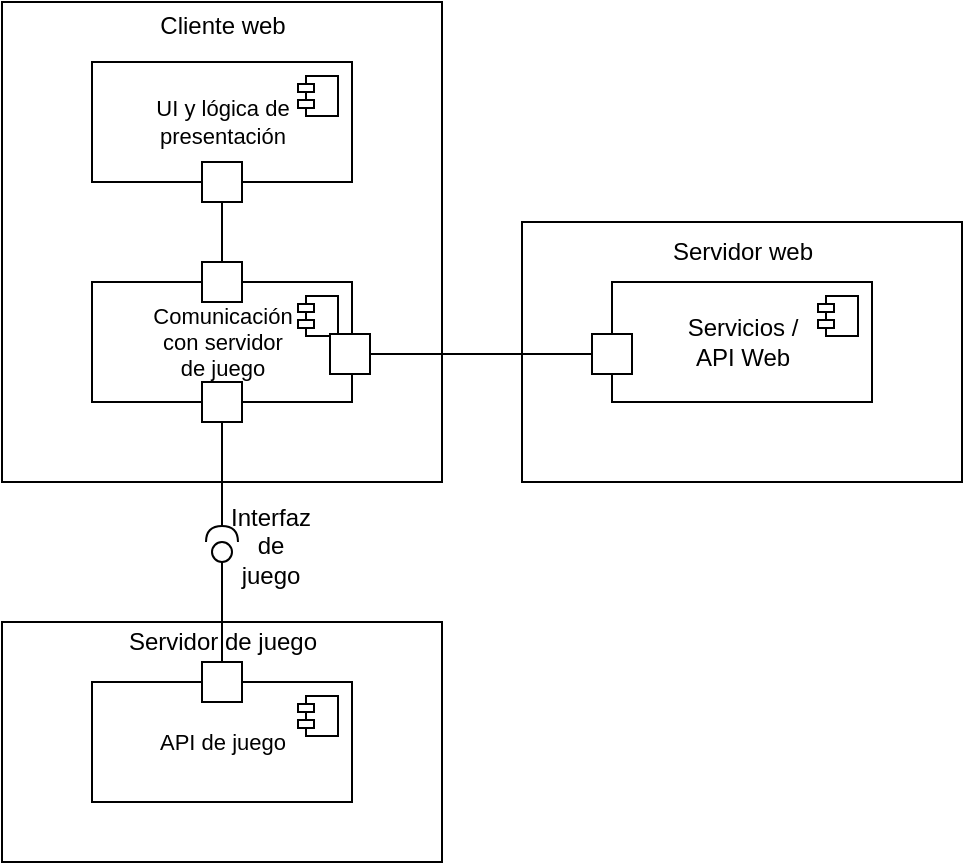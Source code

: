 <mxfile version="14.1.8" type="google" pages="3"><diagram id="JEY6OSEHnobiKYWzEdoY" name="Componentes"><mxGraphModel dx="1102" dy="630" grid="1" gridSize="10" guides="1" tooltips="1" connect="1" arrows="1" fold="1" page="1" pageScale="1" pageWidth="827" pageHeight="1169" math="0" shadow="0"><root><mxCell id="0"/><mxCell id="1" parent="0"/><mxCell id="-vLV9ew0Qfz_-aqrNW8P-1" value="&lt;div&gt;Servidor de juego&lt;/div&gt;&lt;div&gt;&lt;br&gt;&lt;/div&gt;&lt;div&gt;&lt;br&gt;&lt;/div&gt;&lt;div&gt;&lt;br&gt;&lt;/div&gt;&lt;div&gt;&lt;br&gt;&lt;/div&gt;&lt;div&gt;&lt;br&gt;&lt;/div&gt;&lt;div&gt;&lt;br&gt;&lt;/div&gt;&lt;div&gt;&lt;br&gt;&lt;/div&gt;" style="html=1;" parent="1" vertex="1"><mxGeometry x="280" y="430" width="220" height="120" as="geometry"/></mxCell><mxCell id="5uUh5k2xYx8rDXP_zeV0-11" value="&lt;div&gt;Cliente web&lt;/div&gt;&lt;div&gt;&lt;br&gt;&lt;/div&gt;&lt;div&gt;&lt;br&gt;&lt;/div&gt;&lt;div&gt;&lt;br&gt;&lt;/div&gt;&lt;div&gt;&lt;br&gt;&lt;/div&gt;&lt;div&gt;&lt;br&gt;&lt;/div&gt;&lt;div&gt;&lt;br&gt;&lt;/div&gt;&lt;div&gt;&lt;br&gt;&lt;/div&gt;&lt;div&gt;&lt;br&gt;&lt;/div&gt;&lt;div&gt;&lt;br&gt;&lt;/div&gt;&lt;div&gt;&lt;br&gt;&lt;/div&gt;&lt;div&gt;&lt;br&gt;&lt;/div&gt;&lt;div&gt;&lt;br&gt;&lt;/div&gt;&lt;div&gt;&lt;br&gt;&lt;/div&gt;&lt;div&gt;&lt;br&gt;&lt;/div&gt;&lt;div&gt;&lt;br&gt;&lt;/div&gt;" style="html=1;" parent="1" vertex="1"><mxGeometry x="280" y="120" width="220" height="240" as="geometry"/></mxCell><mxCell id="5uUh5k2xYx8rDXP_zeV0-5" value="&lt;div style=&quot;font-size: 11px&quot;&gt;&lt;font style=&quot;font-size: 11px&quot;&gt;UI y lógica de&lt;/font&gt;&lt;/div&gt;&lt;div style=&quot;font-size: 11px&quot;&gt;&lt;font style=&quot;font-size: 11px&quot;&gt;presentación&lt;/font&gt;&lt;/div&gt;" style="html=1;dropTarget=0;" parent="1" vertex="1"><mxGeometry x="325" y="150" width="130" height="60" as="geometry"/></mxCell><mxCell id="5uUh5k2xYx8rDXP_zeV0-6" value="" style="shape=module;jettyWidth=8;jettyHeight=4;" parent="5uUh5k2xYx8rDXP_zeV0-5" vertex="1"><mxGeometry x="1" width="20" height="20" relative="1" as="geometry"><mxPoint x="-27" y="7" as="offset"/></mxGeometry></mxCell><mxCell id="5uUh5k2xYx8rDXP_zeV0-7" value="&lt;div style=&quot;font-size: 11px&quot;&gt;&lt;font style=&quot;font-size: 11px&quot;&gt;Comunicación&lt;/font&gt;&lt;/div&gt;&lt;div style=&quot;font-size: 11px&quot;&gt;&lt;font style=&quot;font-size: 11px&quot;&gt;con servidor&lt;/font&gt;&lt;/div&gt;&lt;div style=&quot;font-size: 11px&quot;&gt;&lt;font style=&quot;font-size: 11px&quot;&gt;de juego&lt;br&gt;&lt;/font&gt;&lt;/div&gt;" style="html=1;dropTarget=0;" parent="1" vertex="1"><mxGeometry x="325" y="260" width="130" height="60" as="geometry"/></mxCell><mxCell id="5uUh5k2xYx8rDXP_zeV0-8" value="" style="shape=module;jettyWidth=8;jettyHeight=4;" parent="5uUh5k2xYx8rDXP_zeV0-7" vertex="1"><mxGeometry x="1" width="20" height="20" relative="1" as="geometry"><mxPoint x="-27" y="7" as="offset"/></mxGeometry></mxCell><mxCell id="5uUh5k2xYx8rDXP_zeV0-9" value="&lt;font style=&quot;font-size: 11px&quot;&gt;API de juego&lt;/font&gt;" style="html=1;dropTarget=0;" parent="1" vertex="1"><mxGeometry x="325" y="460" width="130" height="60" as="geometry"/></mxCell><mxCell id="5uUh5k2xYx8rDXP_zeV0-10" value="" style="shape=module;jettyWidth=8;jettyHeight=4;" parent="5uUh5k2xYx8rDXP_zeV0-9" vertex="1"><mxGeometry x="1" width="20" height="20" relative="1" as="geometry"><mxPoint x="-27" y="7" as="offset"/></mxGeometry></mxCell><mxCell id="-vLV9ew0Qfz_-aqrNW8P-2" value="" style="rounded=0;orthogonalLoop=1;jettySize=auto;html=1;endArrow=none;endFill=0;" parent="1" source="-vLV9ew0Qfz_-aqrNW8P-4" edge="1"><mxGeometry relative="1" as="geometry"><mxPoint x="250" y="275" as="sourcePoint"/><mxPoint x="390" y="390" as="targetPoint"/></mxGeometry></mxCell><mxCell id="-vLV9ew0Qfz_-aqrNW8P-3" value="" style="rounded=0;orthogonalLoop=1;jettySize=auto;html=1;endArrow=halfCircle;endFill=0;endSize=6;strokeWidth=1;" parent="1" source="-vLV9ew0Qfz_-aqrNW8P-11" edge="1"><mxGeometry relative="1" as="geometry"><mxPoint x="390" y="320" as="sourcePoint"/><mxPoint x="390" y="390" as="targetPoint"/></mxGeometry></mxCell><mxCell id="-vLV9ew0Qfz_-aqrNW8P-4" value="" style="ellipse;whiteSpace=wrap;html=1;fontFamily=Helvetica;fontSize=12;fontColor=#000000;align=center;strokeColor=#000000;fillColor=#ffffff;points=[];aspect=fixed;resizable=0;" parent="1" vertex="1"><mxGeometry x="385" y="390" width="10" height="10" as="geometry"/></mxCell><mxCell id="-vLV9ew0Qfz_-aqrNW8P-5" value="" style="rounded=0;orthogonalLoop=1;jettySize=auto;html=1;endArrow=none;endFill=0;" parent="1" source="-vLV9ew0Qfz_-aqrNW8P-12" target="-vLV9ew0Qfz_-aqrNW8P-4" edge="1"><mxGeometry relative="1" as="geometry"><mxPoint x="390" y="460" as="sourcePoint"/><mxPoint x="390" y="390" as="targetPoint"/></mxGeometry></mxCell><mxCell id="-vLV9ew0Qfz_-aqrNW8P-6" value="&lt;div&gt;Interfaz&lt;/div&gt;&lt;div&gt;de&lt;/div&gt;&lt;div&gt;juego&lt;/div&gt;" style="text;html=1;align=center;verticalAlign=middle;resizable=0;points=[];autosize=1;" parent="1" vertex="1"><mxGeometry x="389" y="367" width="50" height="50" as="geometry"/></mxCell><mxCell id="-vLV9ew0Qfz_-aqrNW8P-7" value="" style="html=1;" parent="1" vertex="1"><mxGeometry x="380" y="200" width="20" height="20" as="geometry"/></mxCell><mxCell id="-vLV9ew0Qfz_-aqrNW8P-8" value="" style="html=1;" parent="1" vertex="1"><mxGeometry x="380" y="250" width="20" height="20" as="geometry"/></mxCell><mxCell id="-vLV9ew0Qfz_-aqrNW8P-10" value="" style="endArrow=none;html=1;entryX=0.5;entryY=1;entryDx=0;entryDy=0;" parent="1" source="-vLV9ew0Qfz_-aqrNW8P-8" target="-vLV9ew0Qfz_-aqrNW8P-7" edge="1"><mxGeometry width="50" height="50" relative="1" as="geometry"><mxPoint x="400" y="340" as="sourcePoint"/><mxPoint x="450" y="290" as="targetPoint"/></mxGeometry></mxCell><mxCell id="-vLV9ew0Qfz_-aqrNW8P-11" value="" style="html=1;" parent="1" vertex="1"><mxGeometry x="380" y="310" width="20" height="20" as="geometry"/></mxCell><mxCell id="-vLV9ew0Qfz_-aqrNW8P-12" value="" style="html=1;" parent="1" vertex="1"><mxGeometry x="380" y="450" width="20" height="20" as="geometry"/></mxCell><mxCell id="-vLV9ew0Qfz_-aqrNW8P-13" value="&lt;div&gt;Servidor web&lt;/div&gt;&lt;div&gt;&lt;br&gt;&lt;/div&gt;&lt;div&gt;&lt;br&gt;&lt;/div&gt;&lt;div&gt;&lt;br&gt;&lt;/div&gt;&lt;div&gt;&lt;br&gt;&lt;/div&gt;&lt;div&gt;&lt;br&gt;&lt;/div&gt;&lt;div&gt;&lt;br&gt;&lt;/div&gt;&lt;div&gt;&lt;br&gt;&lt;/div&gt;" style="html=1;" parent="1" vertex="1"><mxGeometry x="540" y="230" width="220" height="130" as="geometry"/></mxCell><mxCell id="-vLV9ew0Qfz_-aqrNW8P-14" value="&lt;div&gt;Servicios / &lt;br&gt;&lt;/div&gt;&lt;div&gt;API Web&lt;/div&gt;" style="html=1;dropTarget=0;" parent="1" vertex="1"><mxGeometry x="585" y="260" width="130" height="60" as="geometry"/></mxCell><mxCell id="-vLV9ew0Qfz_-aqrNW8P-15" value="" style="shape=module;jettyWidth=8;jettyHeight=4;" parent="-vLV9ew0Qfz_-aqrNW8P-14" vertex="1"><mxGeometry x="1" width="20" height="20" relative="1" as="geometry"><mxPoint x="-27" y="7" as="offset"/></mxGeometry></mxCell><mxCell id="2u577iM_RhrcbSOe2QOU-1" value="" style="html=1;" parent="1" vertex="1"><mxGeometry x="444" y="286" width="20" height="20" as="geometry"/></mxCell><mxCell id="2u577iM_RhrcbSOe2QOU-2" value="" style="html=1;" parent="1" vertex="1"><mxGeometry x="575" y="286" width="20" height="20" as="geometry"/></mxCell><mxCell id="2u577iM_RhrcbSOe2QOU-3" value="" style="endArrow=none;html=1;entryX=1;entryY=0.5;entryDx=0;entryDy=0;" parent="1" source="2u577iM_RhrcbSOe2QOU-2" target="2u577iM_RhrcbSOe2QOU-1" edge="1"><mxGeometry width="50" height="50" relative="1" as="geometry"><mxPoint x="380" y="360" as="sourcePoint"/><mxPoint x="430" y="310" as="targetPoint"/></mxGeometry></mxCell></root></mxGraphModel></diagram><diagram id="-fc87rveDarevUL8kcJV" name="Clases"><mxGraphModel dx="1929" dy="630" grid="1" gridSize="10" guides="1" tooltips="1" connect="1" arrows="1" fold="1" page="1" pageScale="1" pageWidth="827" pageHeight="1169" math="0" shadow="0"><root><mxCell id="z8PiKtnaxPlNXNXMPGB5-0"/><mxCell id="z8PiKtnaxPlNXNXMPGB5-1" parent="z8PiKtnaxPlNXNXMPGB5-0"/><mxCell id="edgZqoAUD1mOzHjp8Cp7-14" value="&lt;p style=&quot;margin: 0px ; margin-top: 4px ; text-align: center&quot;&gt;&lt;b&gt;menuPrincipal&lt;/b&gt;&lt;br&gt;&lt;/p&gt;&lt;hr size=&quot;1&quot;&gt;&lt;p style=&quot;margin: 0px ; margin-left: 4px&quot;&gt;&lt;br&gt;&lt;/p&gt;&lt;hr size=&quot;1&quot;&gt;&lt;p style=&quot;margin: 0px ; margin-left: 4px&quot;&gt;&lt;br&gt;&lt;/p&gt;" style="verticalAlign=top;align=left;overflow=fill;fontSize=12;fontFamily=Helvetica;html=1;" parent="z8PiKtnaxPlNXNXMPGB5-1" vertex="1"><mxGeometry x="120" y="1060" width="160" height="90" as="geometry"/></mxCell><mxCell id="edgZqoAUD1mOzHjp8Cp7-15" value="&lt;p style=&quot;margin: 0px ; margin-top: 4px ; text-align: center&quot;&gt;&lt;b&gt;inicioSesion&lt;/b&gt;&lt;br&gt;&lt;/p&gt;&lt;hr size=&quot;1&quot;&gt;&lt;p style=&quot;margin: 0px ; margin-left: 4px&quot;&gt;&lt;br&gt;&lt;/p&gt;&lt;hr size=&quot;1&quot;&gt;&lt;p style=&quot;margin: 0px ; margin-left: 4px&quot;&gt;&lt;br&gt;&lt;/p&gt;" style="verticalAlign=top;align=left;overflow=fill;fontSize=12;fontFamily=Helvetica;html=1;" parent="z8PiKtnaxPlNXNXMPGB5-1" vertex="1"><mxGeometry x="20" y="1230" width="160" height="90" as="geometry"/></mxCell><mxCell id="_Jl8kQgbYKZAyIMCou7I-0" value="&lt;p style=&quot;margin: 0px ; margin-top: 4px ; text-align: center&quot;&gt;&lt;b&gt;panelAmigos&lt;/b&gt;&lt;/p&gt;&lt;hr size=&quot;1&quot;&gt;&lt;p style=&quot;margin: 0px ; margin-left: 4px&quot;&gt;&lt;br&gt;&lt;/p&gt;&lt;hr size=&quot;1&quot;&gt;&lt;p style=&quot;margin: 0px ; margin-left: 4px&quot;&gt;&lt;br&gt;&lt;/p&gt;" style="verticalAlign=top;align=left;overflow=fill;fontSize=12;fontFamily=Helvetica;html=1;" parent="z8PiKtnaxPlNXNXMPGB5-1" vertex="1"><mxGeometry x="-130" y="785" width="160" height="90" as="geometry"/></mxCell><mxCell id="_Jl8kQgbYKZAyIMCou7I-1" value="&lt;p style=&quot;margin: 0px ; margin-top: 4px ; text-align: center&quot;&gt;&lt;b&gt;registro&lt;/b&gt;&lt;/p&gt;&lt;hr size=&quot;1&quot;&gt;&lt;p style=&quot;margin: 0px ; margin-left: 4px&quot;&gt;&lt;br&gt;&lt;/p&gt;&lt;hr size=&quot;1&quot;&gt;&lt;p style=&quot;margin: 0px ; margin-left: 4px&quot;&gt;&lt;br&gt;&lt;/p&gt;" style="verticalAlign=top;align=left;overflow=fill;fontSize=12;fontFamily=Helvetica;html=1;" parent="z8PiKtnaxPlNXNXMPGB5-1" vertex="1"><mxGeometry x="240" y="1230" width="160" height="90" as="geometry"/></mxCell><mxCell id="qQKQ7XXq6XWqIQrGeQq9-9" value="" style="edgeStyle=orthogonalEdgeStyle;rounded=0;orthogonalLoop=1;jettySize=auto;html=1;" parent="z8PiKtnaxPlNXNXMPGB5-1" source="_Jl8kQgbYKZAyIMCou7I-2" target="_Jl8kQgbYKZAyIMCou7I-3" edge="1"><mxGeometry relative="1" as="geometry"/></mxCell><mxCell id="_Jl8kQgbYKZAyIMCou7I-2" value="&lt;p style=&quot;margin: 0px ; margin-top: 4px ; text-align: center&quot;&gt;&lt;b&gt;panelNotificaciones&lt;/b&gt;&lt;/p&gt;&lt;hr size=&quot;1&quot;&gt;&lt;p style=&quot;margin: 0px ; margin-left: 4px&quot;&gt;&lt;br&gt;&lt;/p&gt;&lt;hr size=&quot;1&quot;&gt;&lt;p style=&quot;margin: 0px ; margin-left: 4px&quot;&gt;&lt;br&gt;&lt;/p&gt;" style="verticalAlign=top;align=left;overflow=fill;fontSize=12;fontFamily=Helvetica;html=1;" parent="z8PiKtnaxPlNXNXMPGB5-1" vertex="1"><mxGeometry x="350" y="1060" width="160" height="90" as="geometry"/></mxCell><mxCell id="edgZqoAUD1mOzHjp8Cp7-19" value="&lt;p style=&quot;margin: 0px ; margin-top: 4px ; text-align: center&quot;&gt;&lt;b&gt;menuSalas&lt;/b&gt;&lt;br&gt;&lt;/p&gt;&lt;hr size=&quot;1&quot;&gt;&lt;p style=&quot;margin: 0px ; margin-left: 4px&quot;&gt;&lt;br&gt;&lt;/p&gt;&lt;hr size=&quot;1&quot;&gt;&lt;p style=&quot;margin: 0px ; margin-left: 4px&quot;&gt;&lt;br&gt;&lt;/p&gt;" style="verticalAlign=top;align=left;overflow=fill;fontSize=12;fontFamily=Helvetica;html=1;" parent="z8PiKtnaxPlNXNXMPGB5-1" vertex="1"><mxGeometry x="-130" y="1060" width="160" height="90" as="geometry"/></mxCell><mxCell id="lIf3RtlOBRFxiD4gOeaF-1" value="" style="edgeStyle=orthogonalEdgeStyle;rounded=0;orthogonalLoop=1;jettySize=auto;html=1;" edge="1" parent="z8PiKtnaxPlNXNXMPGB5-1" source="_Jl8kQgbYKZAyIMCou7I-3" target="_Jl8kQgbYKZAyIMCou7I-2"><mxGeometry relative="1" as="geometry"/></mxCell><mxCell id="_Jl8kQgbYKZAyIMCou7I-3" value="&lt;p style=&quot;margin: 0px ; margin-top: 4px ; text-align: center&quot;&gt;&lt;b&gt;notificacion&lt;/b&gt;&lt;/p&gt;&lt;hr size=&quot;1&quot;&gt;&lt;p style=&quot;margin: 0px ; margin-left: 4px&quot;&gt;&lt;br&gt;&lt;/p&gt;&lt;hr size=&quot;1&quot;&gt;&lt;p style=&quot;margin: 0px ; margin-left: 4px&quot;&gt;&lt;br&gt;&lt;/p&gt;" style="verticalAlign=top;align=left;overflow=fill;fontSize=12;fontFamily=Helvetica;html=1;" parent="z8PiKtnaxPlNXNXMPGB5-1" vertex="1"><mxGeometry x="350" y="921" width="160" height="90" as="geometry"/></mxCell><mxCell id="edgZqoAUD1mOzHjp8Cp7-23" value="1" style="endArrow=open;html=1;endSize=12;startArrow=diamondThin;startSize=14;startFill=1;edgeStyle=orthogonalEdgeStyle;align=left;verticalAlign=bottom;" parent="z8PiKtnaxPlNXNXMPGB5-1" source="_Jl8kQgbYKZAyIMCou7I-2" target="_Jl8kQgbYKZAyIMCou7I-3" edge="1"><mxGeometry x="-0.592" relative="1" as="geometry"><mxPoint x="360" y="960" as="sourcePoint"/><mxPoint x="520" y="960" as="targetPoint"/><mxPoint as="offset"/></mxGeometry></mxCell><mxCell id="edgZqoAUD1mOzHjp8Cp7-24" value="" style="endArrow=none;html=1;edgeStyle=orthogonalEdgeStyle;" parent="z8PiKtnaxPlNXNXMPGB5-1" source="edgZqoAUD1mOzHjp8Cp7-14" target="_Jl8kQgbYKZAyIMCou7I-2" edge="1"><mxGeometry relative="1" as="geometry"><mxPoint x="360" y="1010" as="sourcePoint"/><mxPoint x="520" y="1010" as="targetPoint"/><Array as="points"><mxPoint x="330" y="1105"/><mxPoint x="330" y="1105"/></Array></mxGeometry></mxCell><mxCell id="edgZqoAUD1mOzHjp8Cp7-25" value="menu" style="edgeLabel;resizable=0;html=1;align=left;verticalAlign=bottom;" parent="edgZqoAUD1mOzHjp8Cp7-24" connectable="0" vertex="1"><mxGeometry x="-1" relative="1" as="geometry"/></mxCell><mxCell id="edgZqoAUD1mOzHjp8Cp7-26" value="panel" style="edgeLabel;resizable=0;html=1;align=right;verticalAlign=bottom;" parent="edgZqoAUD1mOzHjp8Cp7-24" connectable="0" vertex="1"><mxGeometry x="1" relative="1" as="geometry"/></mxCell><mxCell id="edgZqoAUD1mOzHjp8Cp7-28" value="*" style="text;html=1;align=center;verticalAlign=middle;resizable=0;points=[];autosize=1;" parent="z8PiKtnaxPlNXNXMPGB5-1" vertex="1"><mxGeometry x="670" y="1020" width="20" height="20" as="geometry"/></mxCell><mxCell id="_Jl8kQgbYKZAyIMCou7I-5" value="&lt;p style=&quot;margin: 0px ; margin-top: 4px ; text-align: center&quot;&gt;&lt;b&gt;mapa&lt;/b&gt;&lt;/p&gt;&lt;hr size=&quot;1&quot;&gt;&lt;p style=&quot;margin: 0px ; margin-left: 4px&quot;&gt;&lt;br&gt;&lt;/p&gt;&lt;hr size=&quot;1&quot;&gt;&lt;p style=&quot;margin: 0px ; margin-left: 4px&quot;&gt;&lt;br&gt;&lt;/p&gt;" style="verticalAlign=top;align=left;overflow=fill;fontSize=12;fontFamily=Helvetica;html=1;" parent="z8PiKtnaxPlNXNXMPGB5-1" vertex="1"><mxGeometry x="-375" y="906" width="160" height="90" as="geometry"/></mxCell><mxCell id="_Jl8kQgbYKZAyIMCou7I-6" value="&lt;p style=&quot;margin: 0px ; margin-top: 4px ; text-align: center&quot;&gt;&lt;b&gt;territorio&lt;/b&gt;&lt;br&gt;&lt;/p&gt;&lt;hr size=&quot;1&quot;&gt;&lt;p style=&quot;margin: 0px ; margin-left: 4px&quot;&gt;&lt;br&gt;&lt;/p&gt;&lt;hr size=&quot;1&quot;&gt;&lt;p style=&quot;margin: 0px ; margin-left: 4px&quot;&gt;&lt;br&gt;&lt;/p&gt;" style="verticalAlign=top;align=left;overflow=fill;fontSize=12;fontFamily=Helvetica;html=1;" parent="z8PiKtnaxPlNXNXMPGB5-1" vertex="1"><mxGeometry x="-375" y="740" width="160" height="90" as="geometry"/></mxCell><mxCell id="_Jl8kQgbYKZAyIMCou7I-7" value="&lt;p style=&quot;margin: 0px ; margin-top: 4px ; text-align: center&quot;&gt;&lt;b&gt;jugadores&lt;/b&gt;&lt;br&gt;&lt;/p&gt;&lt;hr size=&quot;1&quot;&gt;&lt;p style=&quot;margin: 0px ; margin-left: 4px&quot;&gt;&lt;br&gt;&lt;/p&gt;&lt;hr size=&quot;1&quot;&gt;&lt;p style=&quot;margin: 0px ; margin-left: 4px&quot;&gt;&lt;br&gt;&lt;/p&gt;" style="verticalAlign=top;align=left;overflow=fill;fontSize=12;fontFamily=Helvetica;html=1;" parent="z8PiKtnaxPlNXNXMPGB5-1" vertex="1"><mxGeometry x="-650" y="1060" width="160" height="90" as="geometry"/></mxCell><mxCell id="edgZqoAUD1mOzHjp8Cp7-32" value="" style="endArrow=open;html=1;edgeStyle=orthogonalEdgeStyle;endFill=0;" parent="z8PiKtnaxPlNXNXMPGB5-1" source="edgZqoAUD1mOzHjp8Cp7-14" target="edgZqoAUD1mOzHjp8Cp7-15" edge="1"><mxGeometry relative="1" as="geometry"><mxPoint x="260" y="1130" as="sourcePoint"/><mxPoint x="200" y="1169" as="targetPoint"/><Array as="points"><mxPoint x="190" y="1180"/><mxPoint x="110" y="1180"/></Array></mxGeometry></mxCell><mxCell id="edgZqoAUD1mOzHjp8Cp7-34" value="accesoInicio" style="edgeLabel;resizable=0;html=1;align=right;verticalAlign=bottom;" parent="edgZqoAUD1mOzHjp8Cp7-32" connectable="0" vertex="1"><mxGeometry x="1" relative="1" as="geometry"><mxPoint x="-7" y="-2" as="offset"/></mxGeometry></mxCell><mxCell id="_Jl8kQgbYKZAyIMCou7I-11" value="&lt;p style=&quot;margin: 0px ; margin-top: 4px ; text-align: center&quot;&gt;&lt;b&gt;estadoTurno&lt;/b&gt;&lt;/p&gt;&lt;hr size=&quot;1&quot;&gt;&lt;p style=&quot;margin: 0px ; margin-left: 4px&quot;&gt;&lt;br&gt;&lt;/p&gt;&lt;hr size=&quot;1&quot;&gt;&lt;p style=&quot;margin: 0px ; margin-left: 4px&quot;&gt;&lt;br&gt;&lt;/p&gt;" style="verticalAlign=top;align=left;overflow=fill;fontSize=12;fontFamily=Helvetica;html=1;" parent="z8PiKtnaxPlNXNXMPGB5-1" vertex="1"><mxGeometry x="-375" y="1230" width="160" height="90" as="geometry"/></mxCell><mxCell id="edgZqoAUD1mOzHjp8Cp7-37" value="" style="endArrow=open;html=1;edgeStyle=orthogonalEdgeStyle;endFill=0;" parent="z8PiKtnaxPlNXNXMPGB5-1" source="edgZqoAUD1mOzHjp8Cp7-14" target="_Jl8kQgbYKZAyIMCou7I-1" edge="1"><mxGeometry relative="1" as="geometry"><mxPoint x="220.034" y="1138.5" as="sourcePoint"/><mxPoint x="300.034" y="1218.5" as="targetPoint"/><Array as="points"><mxPoint x="220" y="1178"/><mxPoint x="300" y="1178"/></Array></mxGeometry></mxCell><mxCell id="edgZqoAUD1mOzHjp8Cp7-38" value="accesoRegistro" style="edgeLabel;resizable=0;html=1;align=left;verticalAlign=bottom;" parent="edgZqoAUD1mOzHjp8Cp7-37" connectable="0" vertex="1"><mxGeometry x="-1" relative="1" as="geometry"><mxPoint x="86" y="78" as="offset"/></mxGeometry></mxCell><mxCell id="_Jl8kQgbYKZAyIMCou7I-12" value="&lt;p style=&quot;margin: 0px ; margin-top: 4px ; text-align: center&quot;&gt;&lt;b&gt;partida&lt;/b&gt;&lt;/p&gt;&lt;hr size=&quot;1&quot;&gt;&lt;p style=&quot;margin: 0px ; margin-left: 4px&quot;&gt;&lt;br&gt;&lt;/p&gt;&lt;hr size=&quot;1&quot;&gt;&lt;p style=&quot;margin: 0px ; margin-left: 4px&quot;&gt;&lt;br&gt;&lt;/p&gt;" style="verticalAlign=top;align=left;overflow=fill;fontSize=12;fontFamily=Helvetica;html=1;" parent="z8PiKtnaxPlNXNXMPGB5-1" vertex="1"><mxGeometry x="-375" y="1060" width="160" height="90" as="geometry"/></mxCell><mxCell id="edgZqoAUD1mOzHjp8Cp7-40" value="&lt;p style=&quot;margin: 0px ; margin-top: 4px ; text-align: center&quot;&gt;&lt;b&gt;cuenta&lt;/b&gt;&lt;br&gt;&lt;/p&gt;&lt;hr size=&quot;1&quot;&gt;&lt;p style=&quot;margin: 0px ; margin-left: 4px&quot;&gt;riskos: int&lt;br&gt;&lt;/p&gt;&lt;hr size=&quot;1&quot;&gt;&lt;p style=&quot;margin: 0px ; margin-left: 4px&quot;&gt;&lt;br&gt;&lt;/p&gt;" style="verticalAlign=top;align=left;overflow=fill;fontSize=12;fontFamily=Helvetica;html=1;" parent="z8PiKtnaxPlNXNXMPGB5-1" vertex="1"><mxGeometry x="200" y="816" width="160" height="90" as="geometry"/></mxCell><mxCell id="edgZqoAUD1mOzHjp8Cp7-41" value="&lt;p style=&quot;margin: 0px ; margin-top: 4px ; text-align: center&quot;&gt;&lt;b&gt;configuracionCuenta&lt;/b&gt;&lt;br&gt;&lt;/p&gt;&lt;hr size=&quot;1&quot;&gt;&lt;p style=&quot;margin: 0px ; margin-left: 4px&quot;&gt;&lt;br&gt;&lt;/p&gt;&lt;hr size=&quot;1&quot;&gt;&lt;p style=&quot;margin: 0px ; margin-left: 4px&quot;&gt;&lt;br&gt;&lt;/p&gt;" style="verticalAlign=top;align=left;overflow=fill;fontSize=12;fontFamily=Helvetica;html=1;" parent="z8PiKtnaxPlNXNXMPGB5-1" vertex="1"><mxGeometry x="350" y="680" width="160" height="90" as="geometry"/></mxCell><mxCell id="_Jl8kQgbYKZAyIMCou7I-18" value="*" style="edgeLabel;resizable=0;html=1;align=right;verticalAlign=bottom;" parent="z8PiKtnaxPlNXNXMPGB5-1" connectable="0" vertex="1"><mxGeometry x="-260" y="1246" as="geometry"><mxPoint x="-20" y="-18" as="offset"/></mxGeometry></mxCell><mxCell id="_Jl8kQgbYKZAyIMCou7I-20" value="1" style="edgeLabel;resizable=0;html=1;align=right;verticalAlign=bottom;" parent="z8PiKtnaxPlNXNXMPGB5-1" connectable="0" vertex="1"><mxGeometry x="-270" y="1075" as="geometry"><mxPoint x="-9" y="-16" as="offset"/></mxGeometry></mxCell><mxCell id="edgZqoAUD1mOzHjp8Cp7-42" value="1" style="endArrow=none;html=1;endSize=12;startArrow=diamondThin;startSize=14;startFill=1;edgeStyle=orthogonalEdgeStyle;align=left;verticalAlign=bottom;endFill=0;" parent="z8PiKtnaxPlNXNXMPGB5-1" source="edgZqoAUD1mOzHjp8Cp7-40" target="edgZqoAUD1mOzHjp8Cp7-41" edge="1"><mxGeometry x="-1" y="3" relative="1" as="geometry"><mxPoint x="-90" y="1110" as="sourcePoint"/><mxPoint x="70" y="1110" as="targetPoint"/></mxGeometry></mxCell><mxCell id="_Jl8kQgbYKZAyIMCou7I-24" value="3..6" style="edgeLabel;resizable=0;html=1;align=right;verticalAlign=bottom;" parent="z8PiKtnaxPlNXNXMPGB5-1" connectable="0" vertex="1"><mxGeometry x="-267" y="996" as="geometry"><mxPoint x="-203" y="139" as="offset"/></mxGeometry></mxCell><mxCell id="_Jl8kQgbYKZAyIMCou7I-26" value="&lt;p style=&quot;margin: 0px ; margin-top: 4px ; text-align: center&quot;&gt;&lt;b&gt;temporizador&lt;/b&gt;&lt;/p&gt;&lt;hr size=&quot;1&quot;&gt;&lt;p style=&quot;margin: 0px ; margin-left: 4px&quot;&gt;&lt;br&gt;&lt;/p&gt;&lt;hr size=&quot;1&quot;&gt;&lt;p style=&quot;margin: 0px ; margin-left: 4px&quot;&gt;&lt;br&gt;&lt;/p&gt;" style="verticalAlign=top;align=left;overflow=fill;fontSize=12;fontFamily=Helvetica;html=1;" parent="z8PiKtnaxPlNXNXMPGB5-1" vertex="1"><mxGeometry x="-645" y="1230" width="160" height="90" as="geometry"/></mxCell><mxCell id="LTma5TRE8OLF8s_UW7Oy-3" value="" style="endArrow=none;html=1;edgeStyle=orthogonalEdgeStyle;" parent="z8PiKtnaxPlNXNXMPGB5-1" source="edgZqoAUD1mOzHjp8Cp7-19" target="edgZqoAUD1mOzHjp8Cp7-14" edge="1"><mxGeometry relative="1" as="geometry"><mxPoint x="-10" y="1095" as="sourcePoint"/><mxPoint x="120" y="1095" as="targetPoint"/></mxGeometry></mxCell><mxCell id="LTma5TRE8OLF8s_UW7Oy-4" value="" style="endArrow=none;html=1;edgeStyle=orthogonalEdgeStyle;" parent="z8PiKtnaxPlNXNXMPGB5-1" source="edgZqoAUD1mOzHjp8Cp7-40" target="edgZqoAUD1mOzHjp8Cp7-14" edge="1"><mxGeometry relative="1" as="geometry"><mxPoint x="-130" y="1060" as="sourcePoint"/><mxPoint x="30" y="1060" as="targetPoint"/></mxGeometry></mxCell><mxCell id="LTma5TRE8OLF8s_UW7Oy-5" value="cuentaLoggeada" style="edgeLabel;resizable=0;html=1;align=left;verticalAlign=bottom;" parent="LTma5TRE8OLF8s_UW7Oy-4" connectable="0" vertex="1"><mxGeometry x="-1" relative="1" as="geometry"><mxPoint x="-85" y="16" as="offset"/></mxGeometry></mxCell><mxCell id="LTma5TRE8OLF8s_UW7Oy-6" value="menu" style="edgeLabel;resizable=0;html=1;align=right;verticalAlign=bottom;" parent="LTma5TRE8OLF8s_UW7Oy-4" connectable="0" vertex="1"><mxGeometry x="1" relative="1" as="geometry"/></mxCell><mxCell id="LTma5TRE8OLF8s_UW7Oy-8" value="&lt;p style=&quot;margin: 0px ; margin-top: 4px ; text-align: center&quot;&gt;&lt;b&gt;crearSala&lt;/b&gt;&lt;br&gt;&lt;/p&gt;&lt;hr size=&quot;1&quot;&gt;&lt;p style=&quot;margin: 0px ; margin-left: 4px&quot;&gt;&lt;br&gt;&lt;/p&gt;&lt;hr size=&quot;1&quot;&gt;&lt;p style=&quot;margin: 0px ; margin-left: 4px&quot;&gt;&lt;br&gt;&lt;/p&gt;" style="verticalAlign=top;align=left;overflow=fill;fontSize=12;fontFamily=Helvetica;html=1;" parent="z8PiKtnaxPlNXNXMPGB5-1" vertex="1"><mxGeometry x="-130" y="930" width="160" height="90" as="geometry"/></mxCell><mxCell id="LTma5TRE8OLF8s_UW7Oy-10" value="" style="endArrow=none;html=1;edgeStyle=orthogonalEdgeStyle;" parent="z8PiKtnaxPlNXNXMPGB5-1" source="LTma5TRE8OLF8s_UW7Oy-8" target="edgZqoAUD1mOzHjp8Cp7-19" edge="1"><mxGeometry relative="1" as="geometry"><mxPoint x="-300" y="920" as="sourcePoint"/><mxPoint x="-140" y="920" as="targetPoint"/></mxGeometry></mxCell><mxCell id="_Jl8kQgbYKZAyIMCou7I-31" value="" style="group" parent="z8PiKtnaxPlNXNXMPGB5-1" connectable="0" vertex="1"><mxGeometry x="-295" y="1011" width="13" height="9" as="geometry"/></mxCell><mxCell id="_Jl8kQgbYKZAyIMCou7I-15" value="" style="endArrow=none;html=1;edgeStyle=orthogonalEdgeStyle;entryX=0.5;entryY=0;entryDx=0;entryDy=0;exitX=0.5;exitY=1;exitDx=0;exitDy=0;" parent="_Jl8kQgbYKZAyIMCou7I-31" source="_Jl8kQgbYKZAyIMCou7I-5" target="_Jl8kQgbYKZAyIMCou7I-12" edge="1"><mxGeometry relative="1" as="geometry"><mxPoint x="10" y="159" as="sourcePoint"/><mxPoint x="10" y="229" as="targetPoint"/><Array as="points"><mxPoint y="9"/><mxPoint y="9"/></Array></mxGeometry></mxCell><mxCell id="_Jl8kQgbYKZAyIMCou7I-16" value="mapa" style="edgeLabel;resizable=0;html=1;align=right;verticalAlign=bottom;rotation=0;" parent="_Jl8kQgbYKZAyIMCou7I-15" connectable="0" vertex="1"><mxGeometry x="1" relative="1" as="geometry"><mxPoint x="-5" y="-44.64" as="offset"/></mxGeometry></mxCell><mxCell id="_Jl8kQgbYKZAyIMCou7I-21" value="1" style="edgeLabel;resizable=0;html=1;align=right;verticalAlign=bottom;" parent="_Jl8kQgbYKZAyIMCou7I-31" connectable="0" vertex="1"><mxGeometry x="11" y="-3" as="geometry"><mxPoint x="2" y="3" as="offset"/></mxGeometry></mxCell><mxCell id="_Jl8kQgbYKZAyIMCou7I-32" value="" style="group" parent="z8PiKtnaxPlNXNXMPGB5-1" connectable="0" vertex="1"><mxGeometry x="-380" y="1132" as="geometry"/></mxCell><mxCell id="_Jl8kQgbYKZAyIMCou7I-22" value="" style="endArrow=none;html=1;edgeStyle=orthogonalEdgeStyle;entryX=0;entryY=0.5;entryDx=0;entryDy=0;exitX=1;exitY=0.5;exitDx=0;exitDy=0;" parent="_Jl8kQgbYKZAyIMCou7I-32" source="_Jl8kQgbYKZAyIMCou7I-7" target="_Jl8kQgbYKZAyIMCou7I-12" edge="1"><mxGeometry relative="1" as="geometry"><mxPoint x="95" y="-152" as="sourcePoint"/><mxPoint x="95" y="-52" as="targetPoint"/><Array as="points"/></mxGeometry></mxCell><mxCell id="_Jl8kQgbYKZAyIMCou7I-23" value="jugadores" style="edgeLabel;resizable=0;html=1;align=right;verticalAlign=bottom;" parent="_Jl8kQgbYKZAyIMCou7I-22" connectable="0" vertex="1"><mxGeometry x="1" relative="1" as="geometry"><mxPoint x="-65" as="offset"/></mxGeometry></mxCell><mxCell id="_Jl8kQgbYKZAyIMCou7I-25" value="1" style="edgeLabel;resizable=0;html=1;align=right;verticalAlign=bottom;" parent="_Jl8kQgbYKZAyIMCou7I-32" connectable="0" vertex="1"><mxGeometry x="20" y="18" as="geometry"><mxPoint x="-20" y="-18" as="offset"/></mxGeometry></mxCell><mxCell id="_Jl8kQgbYKZAyIMCou7I-33" value="" style="group" parent="z8PiKtnaxPlNXNXMPGB5-1" connectable="0" vertex="1"><mxGeometry x="-485" y="1248" width="110" height="28" as="geometry"/></mxCell><mxCell id="_Jl8kQgbYKZAyIMCou7I-27" value="1" style="endArrow=open;html=1;endSize=12;startArrow=diamondThin;startSize=14;startFill=1;edgeStyle=orthogonalEdgeStyle;align=left;verticalAlign=bottom;entryX=1;entryY=0.5;entryDx=0;entryDy=0;" parent="_Jl8kQgbYKZAyIMCou7I-33" edge="1"><mxGeometry x="-0.727" y="-6" relative="1" as="geometry"><mxPoint x="110" y="28" as="sourcePoint"/><mxPoint y="28" as="targetPoint"/><mxPoint as="offset"/></mxGeometry></mxCell><mxCell id="_Jl8kQgbYKZAyIMCou7I-28" value="1" style="text;html=1;align=center;verticalAlign=middle;resizable=0;points=[];autosize=1;" parent="_Jl8kQgbYKZAyIMCou7I-33" vertex="1"><mxGeometry x="1" width="20" height="20" as="geometry"/></mxCell><mxCell id="_Jl8kQgbYKZAyIMCou7I-35" value="" style="group" parent="z8PiKtnaxPlNXNXMPGB5-1" connectable="0" vertex="1"><mxGeometry x="-295" y="1177" width="15" height="3" as="geometry"/></mxCell><mxCell id="_Jl8kQgbYKZAyIMCou7I-13" value="" style="endArrow=none;html=1;edgeStyle=orthogonalEdgeStyle;entryX=0.5;entryY=0;entryDx=0;entryDy=0;exitX=0.5;exitY=1;exitDx=0;exitDy=0;" parent="_Jl8kQgbYKZAyIMCou7I-35" source="_Jl8kQgbYKZAyIMCou7I-12" target="_Jl8kQgbYKZAyIMCou7I-11" edge="1"><mxGeometry relative="1" as="geometry"><mxPoint x="235" y="-97" as="sourcePoint"/><mxPoint x="155" y="-7" as="targetPoint"/><Array as="points"><mxPoint y="3"/><mxPoint y="3"/></Array></mxGeometry></mxCell><mxCell id="_Jl8kQgbYKZAyIMCou7I-14" value="turnos" style="edgeLabel;resizable=0;html=1;align=right;verticalAlign=bottom;" parent="_Jl8kQgbYKZAyIMCou7I-13" connectable="0" vertex="1"><mxGeometry x="1" relative="1" as="geometry"/></mxCell><mxCell id="_Jl8kQgbYKZAyIMCou7I-17" value="1" style="edgeLabel;resizable=0;html=1;align=right;verticalAlign=bottom;" parent="_Jl8kQgbYKZAyIMCou7I-35" connectable="0" vertex="1"><mxGeometry x="35" y="18" as="geometry"><mxPoint x="-20" y="-18" as="offset"/></mxGeometry></mxCell><mxCell id="_Jl8kQgbYKZAyIMCou7I-36" value="" style="group" parent="z8PiKtnaxPlNXNXMPGB5-1" connectable="0" vertex="1"><mxGeometry x="-290" y="830" width="20" height="20" as="geometry"/></mxCell><mxCell id="_Jl8kQgbYKZAyIMCou7I-37" value="" style="group" parent="_Jl8kQgbYKZAyIMCou7I-36" connectable="0" vertex="1"><mxGeometry width="20" height="20" as="geometry"/></mxCell><mxCell id="_Jl8kQgbYKZAyIMCou7I-8" value="1" style="endArrow=open;html=1;endSize=12;startArrow=diamondThin;startSize=14;startFill=1;edgeStyle=orthogonalEdgeStyle;align=left;verticalAlign=bottom;exitX=0.5;exitY=0;exitDx=0;exitDy=0;entryX=0.5;entryY=1;entryDx=0;entryDy=0;" parent="_Jl8kQgbYKZAyIMCou7I-37" source="_Jl8kQgbYKZAyIMCou7I-5" target="_Jl8kQgbYKZAyIMCou7I-6" edge="1"><mxGeometry x="-0.809" y="-5" relative="1" as="geometry"><mxPoint x="100" y="155" as="sourcePoint"/><mxPoint x="260" y="155" as="targetPoint"/><mxPoint as="offset"/></mxGeometry></mxCell><mxCell id="_Jl8kQgbYKZAyIMCou7I-10" value="*" style="text;html=1;align=center;verticalAlign=middle;resizable=0;points=[];autosize=1;" parent="_Jl8kQgbYKZAyIMCou7I-37" vertex="1"><mxGeometry width="20" height="20" as="geometry"/></mxCell><mxCell id="tKLHNXO1zTaQaO7n_KXZ-0" value="Use" style="endArrow=open;endSize=12;dashed=1;html=1;" parent="z8PiKtnaxPlNXNXMPGB5-1" source="LTma5TRE8OLF8s_UW7Oy-8" target="_Jl8kQgbYKZAyIMCou7I-0" edge="1"><mxGeometry width="160" relative="1" as="geometry"><mxPoint x="160" y="970" as="sourcePoint"/><mxPoint x="320" y="970" as="targetPoint"/></mxGeometry></mxCell><mxCell id="qQKQ7XXq6XWqIQrGeQq9-0" value="&lt;p style=&quot;margin: 0px ; margin-top: 4px ; text-align: center&quot;&gt;&lt;b&gt;tienda&lt;/b&gt;&lt;/p&gt;&lt;hr size=&quot;1&quot;&gt;&lt;p style=&quot;margin: 0px ; margin-left: 4px&quot;&gt;&lt;br&gt;&lt;/p&gt;&lt;hr size=&quot;1&quot;&gt;&lt;p style=&quot;margin: 0px ; margin-left: 4px&quot;&gt;&lt;br&gt;&lt;/p&gt;" style="verticalAlign=top;align=left;overflow=fill;fontSize=12;fontFamily=Helvetica;html=1;" parent="z8PiKtnaxPlNXNXMPGB5-1" vertex="1"><mxGeometry x="470" y="1210" width="160" height="90" as="geometry"/></mxCell><mxCell id="qQKQ7XXq6XWqIQrGeQq9-1" value="" style="endArrow=none;html=1;edgeStyle=orthogonalEdgeStyle;" parent="z8PiKtnaxPlNXNXMPGB5-1" source="edgZqoAUD1mOzHjp8Cp7-14" target="qQKQ7XXq6XWqIQrGeQq9-0" edge="1"><mxGeometry relative="1" as="geometry"><mxPoint x="290" y="1105" as="sourcePoint"/><mxPoint x="360" y="1105" as="targetPoint"/><Array as="points"><mxPoint x="320" y="1130"/><mxPoint x="320" y="1180"/><mxPoint x="550" y="1180"/></Array></mxGeometry></mxCell><mxCell id="qQKQ7XXq6XWqIQrGeQq9-2" value="menu" style="edgeLabel;resizable=0;html=1;align=left;verticalAlign=bottom;" parent="qQKQ7XXq6XWqIQrGeQq9-1" connectable="0" vertex="1"><mxGeometry x="-1" relative="1" as="geometry"><mxPoint y="20" as="offset"/></mxGeometry></mxCell><mxCell id="qQKQ7XXq6XWqIQrGeQq9-3" value="tienda" style="edgeLabel;resizable=0;html=1;align=right;verticalAlign=bottom;" parent="qQKQ7XXq6XWqIQrGeQq9-1" connectable="0" vertex="1"><mxGeometry x="1" relative="1" as="geometry"><mxPoint x="-1" y="-1" as="offset"/></mxGeometry></mxCell><mxCell id="qQKQ7XXq6XWqIQrGeQq9-4" value="&lt;p style=&quot;margin: 0px ; margin-top: 4px ; text-align: center&quot;&gt;&lt;b&gt;objeto&lt;/b&gt;&lt;/p&gt;&lt;hr size=&quot;1&quot;&gt;&lt;p style=&quot;margin: 0px ; margin-left: 4px&quot;&gt;&lt;br&gt;&lt;/p&gt;&lt;hr size=&quot;1&quot;&gt;&lt;p style=&quot;margin: 0px ; margin-left: 4px&quot;&gt;&lt;br&gt;&lt;/p&gt;" style="verticalAlign=top;align=left;overflow=fill;fontSize=12;fontFamily=Helvetica;html=1;" parent="z8PiKtnaxPlNXNXMPGB5-1" vertex="1"><mxGeometry x="620" y="985" width="160" height="90" as="geometry"/></mxCell><mxCell id="qQKQ7XXq6XWqIQrGeQq9-5" value="" style="endArrow=none;html=1;edgeStyle=orthogonalEdgeStyle;entryX=0.638;entryY=0.989;entryDx=0;entryDy=0;entryPerimeter=0;" parent="z8PiKtnaxPlNXNXMPGB5-1" source="qQKQ7XXq6XWqIQrGeQq9-0" target="qQKQ7XXq6XWqIQrGeQq9-4" edge="1"><mxGeometry relative="1" as="geometry"><mxPoint x="290" y="1160" as="sourcePoint"/><mxPoint x="520" y="1220" as="targetPoint"/><Array as="points"><mxPoint x="722" y="1255"/></Array></mxGeometry></mxCell><mxCell id="qQKQ7XXq6XWqIQrGeQq9-6" value="tienda" style="edgeLabel;resizable=0;html=1;align=left;verticalAlign=bottom;" parent="qQKQ7XXq6XWqIQrGeQq9-5" connectable="0" vertex="1"><mxGeometry x="-1" relative="1" as="geometry"><mxPoint y="17.5" as="offset"/></mxGeometry></mxCell><mxCell id="qQKQ7XXq6XWqIQrGeQq9-7" value="objetosDisponibles" style="edgeLabel;resizable=0;html=1;align=right;verticalAlign=bottom;" parent="qQKQ7XXq6XWqIQrGeQq9-5" connectable="0" vertex="1"><mxGeometry x="1" relative="1" as="geometry"><mxPoint x="97.92" y="16.4" as="offset"/></mxGeometry></mxCell><mxCell id="qQKQ7XXq6XWqIQrGeQq9-10" value="" style="endArrow=none;html=1;edgeStyle=orthogonalEdgeStyle;exitX=1;exitY=0.25;exitDx=0;exitDy=0;entryX=0.544;entryY=0.022;entryDx=0;entryDy=0;entryPerimeter=0;" parent="z8PiKtnaxPlNXNXMPGB5-1" source="edgZqoAUD1mOzHjp8Cp7-40" target="qQKQ7XXq6XWqIQrGeQq9-4" edge="1"><mxGeometry relative="1" as="geometry"><mxPoint x="290" y="1160" as="sourcePoint"/><mxPoint x="520" y="1220" as="targetPoint"/></mxGeometry></mxCell><mxCell id="qQKQ7XXq6XWqIQrGeQq9-11" value="cuenta" style="edgeLabel;resizable=0;html=1;align=left;verticalAlign=bottom;" parent="qQKQ7XXq6XWqIQrGeQq9-10" connectable="0" vertex="1"><mxGeometry x="-1" relative="1" as="geometry"><mxPoint y="21.5" as="offset"/></mxGeometry></mxCell><mxCell id="qQKQ7XXq6XWqIQrGeQq9-12" value="objetosComprados" style="edgeLabel;resizable=0;html=1;align=right;verticalAlign=bottom;" parent="qQKQ7XXq6XWqIQrGeQq9-10" connectable="0" vertex="1"><mxGeometry x="1" relative="1" as="geometry"><mxPoint y="-6.5" as="offset"/></mxGeometry></mxCell><mxCell id="qQKQ7XXq6XWqIQrGeQq9-14" value="*" style="edgeLabel;html=1;align=center;verticalAlign=middle;resizable=0;points=[];" parent="qQKQ7XXq6XWqIQrGeQq9-10" connectable="0" vertex="1"><mxGeometry x="0.948" y="3" relative="1" as="geometry"><mxPoint x="4" y="5" as="offset"/></mxGeometry></mxCell><mxCell id="qQKQ7XXq6XWqIQrGeQq9-13" value="1" style="text;html=1;align=center;verticalAlign=middle;resizable=0;points=[];autosize=1;" parent="z8PiKtnaxPlNXNXMPGB5-1" vertex="1"><mxGeometry x="360" y="820" width="20" height="20" as="geometry"/></mxCell><mxCell id="lIf3RtlOBRFxiD4gOeaF-2" value="" style="endArrow=open;html=1;endSize=12;startArrow=diamondThin;startSize=14;startFill=0;edgeStyle=orthogonalEdgeStyle;" edge="1" parent="z8PiKtnaxPlNXNXMPGB5-1" source="edgZqoAUD1mOzHjp8Cp7-19" target="_Jl8kQgbYKZAyIMCou7I-12"><mxGeometry relative="1" as="geometry"><mxPoint x="-400" y="1100" as="sourcePoint"/><mxPoint x="-240" y="1100" as="targetPoint"/></mxGeometry></mxCell><mxCell id="lIf3RtlOBRFxiD4gOeaF-3" value="0..1" style="edgeLabel;resizable=0;html=1;align=left;verticalAlign=top;" connectable="0" vertex="1" parent="lIf3RtlOBRFxiD4gOeaF-2"><mxGeometry x="-1" relative="1" as="geometry"><mxPoint x="-22" as="offset"/></mxGeometry></mxCell><mxCell id="lIf3RtlOBRFxiD4gOeaF-4" value="*" style="edgeLabel;resizable=0;html=1;align=right;verticalAlign=top;" connectable="0" vertex="1" parent="lIf3RtlOBRFxiD4gOeaF-2"><mxGeometry x="1" relative="1" as="geometry"><mxPoint x="14.83" as="offset"/></mxGeometry></mxCell></root></mxGraphModel></diagram><diagram id="ypUq3Hzwiixo8pw5ed-M" name="Paquetes"><mxGraphModel dx="1880" dy="630" grid="1" gridSize="10" guides="1" tooltips="1" connect="1" arrows="1" fold="1" page="1" pageScale="1" pageWidth="827" pageHeight="1169" math="0" shadow="0"><root><mxCell id="2vYXEQVS989zFKQgk-P2-0"/><mxCell id="2vYXEQVS989zFKQgk-P2-1" parent="2vYXEQVS989zFKQgk-P2-0"/><mxCell id="VPtn5a9cocSgYNY2157i-1" value="" style="html=1;align=center;fillColor=#d5e8d4;strokeColor=#82b366;" vertex="1" parent="2vYXEQVS989zFKQgk-P2-1"><mxGeometry x="-60" y="745" width="270" height="110" as="geometry"/></mxCell><mxCell id="2vYXEQVS989zFKQgk-P2-2" value="Webapp" style="shape=folder;fontStyle=0;spacingTop=10;tabWidth=40;tabHeight=14;tabPosition=left;html=1;labelPosition=center;verticalLabelPosition=top;align=center;verticalAlign=bottom;" vertex="1" parent="2vYXEQVS989zFKQgk-P2-1"><mxGeometry x="-400" y="200" width="980" height="500" as="geometry"/></mxCell><mxCell id="2vYXEQVS989zFKQgk-P2-3" value="partidaUI" style="shape=folder;fontStyle=0;spacingTop=10;tabWidth=40;tabHeight=14;tabPosition=left;html=1;" vertex="1" parent="2vYXEQVS989zFKQgk-P2-1"><mxGeometry x="-360" y="280" width="410" height="350" as="geometry"/></mxCell><mxCell id="2vYXEQVS989zFKQgk-P2-4" value="menuUI" style="shape=folder;fontStyle=0;spacingTop=10;tabWidth=40;tabHeight=14;tabPosition=left;html=1;" vertex="1" parent="2vYXEQVS989zFKQgk-P2-1"><mxGeometry x="90" y="280" width="470" height="350" as="geometry"/></mxCell><mxCell id="2vYXEQVS989zFKQgk-P2-5" value="menuPrincipal" style="shape=folder;fontStyle=0;spacingTop=10;tabWidth=40;tabHeight=14;tabPosition=left;html=1;" vertex="1" parent="2vYXEQVS989zFKQgk-P2-1"><mxGeometry x="340" y="470" width="100" height="50" as="geometry"/></mxCell><mxCell id="2vYXEQVS989zFKQgk-P2-6" value="notificaciones" style="shape=folder;fontStyle=0;spacingTop=10;tabWidth=40;tabHeight=14;tabPosition=left;html=1;" vertex="1" parent="2vYXEQVS989zFKQgk-P2-1"><mxGeometry x="240" y="320" width="150" height="110" as="geometry"/></mxCell><mxCell id="2vYXEQVS989zFKQgk-P2-7" value="amigos" style="shape=folder;fontStyle=0;spacingTop=10;tabWidth=40;tabHeight=14;tabPosition=left;html=1;" vertex="1" parent="2vYXEQVS989zFKQgk-P2-1"><mxGeometry x="430" y="320" width="100" height="50" as="geometry"/></mxCell><mxCell id="2vYXEQVS989zFKQgk-P2-8" value="salas" style="shape=folder;fontStyle=0;spacingTop=10;tabWidth=40;tabHeight=14;tabPosition=left;html=1;" vertex="1" parent="2vYXEQVS989zFKQgk-P2-1"><mxGeometry x="130" y="420" width="100" height="50" as="geometry"/></mxCell><mxCell id="2vYXEQVS989zFKQgk-P2-9" value="registro" style="shape=folder;fontStyle=0;spacingTop=10;tabWidth=40;tabHeight=14;tabPosition=left;html=1;" vertex="1" parent="2vYXEQVS989zFKQgk-P2-1"><mxGeometry x="430" y="420" width="100" height="50" as="geometry"/></mxCell><mxCell id="2vYXEQVS989zFKQgk-P2-10" value="inicioSesion" style="shape=folder;fontStyle=0;spacingTop=10;tabWidth=40;tabHeight=14;tabPosition=left;html=1;" vertex="1" parent="2vYXEQVS989zFKQgk-P2-1"><mxGeometry x="130" y="520" width="100" height="50" as="geometry"/></mxCell><mxCell id="VPtn5a9cocSgYNY2157i-0" value="WORK IN PROGRESS" style="text;html=1;align=center;verticalAlign=middle;resizable=0;points=[];autosize=1;" vertex="1" parent="2vYXEQVS989zFKQgk-P2-1"><mxGeometry x="10" y="790" width="130" height="20" as="geometry"/></mxCell></root></mxGraphModel></diagram></mxfile>